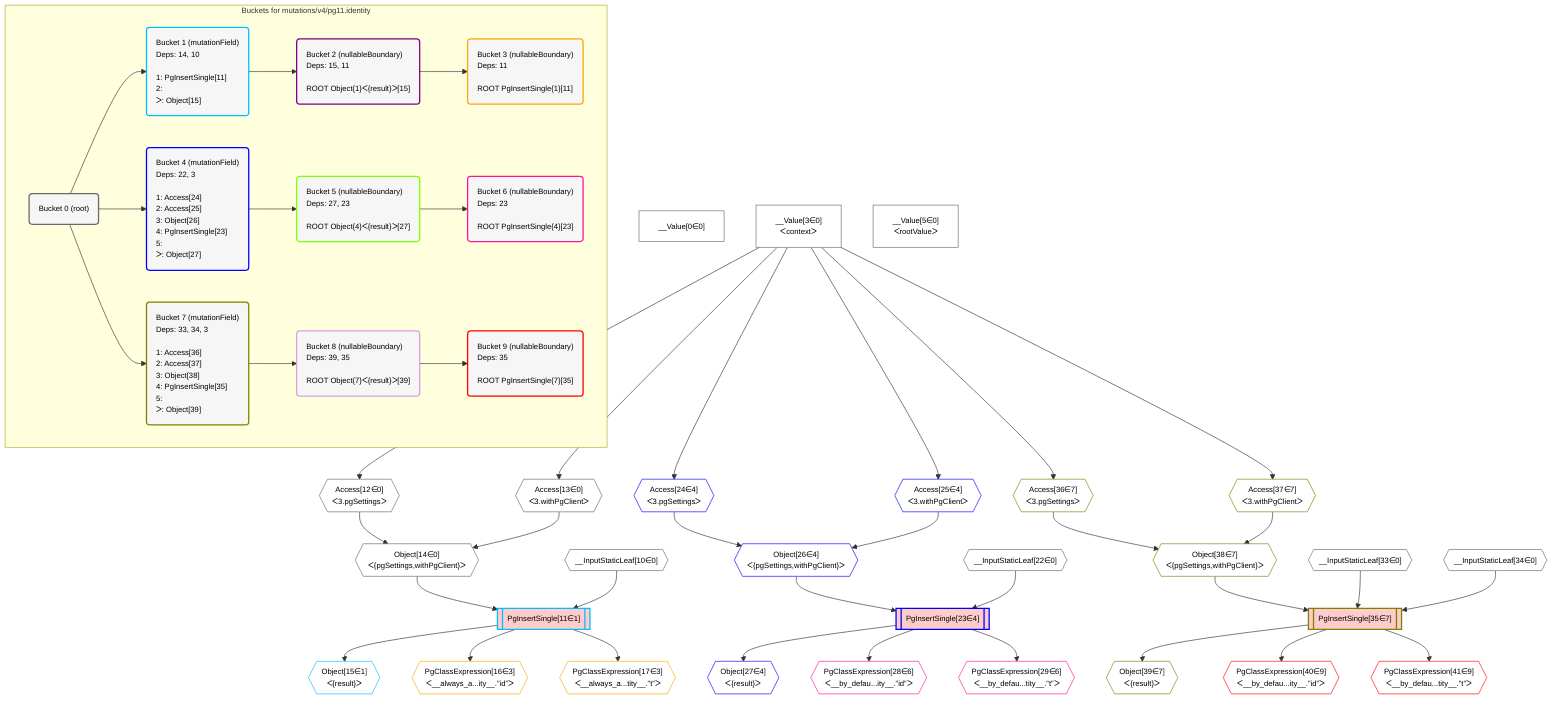 %%{init: {'themeVariables': { 'fontSize': '12px'}}}%%
graph TD
    classDef path fill:#eee,stroke:#000,color:#000
    classDef plan fill:#fff,stroke-width:1px,color:#000
    classDef itemplan fill:#fff,stroke-width:2px,color:#000
    classDef unbatchedplan fill:#dff,stroke-width:1px,color:#000
    classDef sideeffectplan fill:#fcc,stroke-width:2px,color:#000
    classDef bucket fill:#f6f6f6,color:#000,stroke-width:2px,text-align:left


    %% define steps
    __Value0["__Value[0∈0]"]:::plan
    __Value3["__Value[3∈0]<br />ᐸcontextᐳ"]:::plan
    __Value5["__Value[5∈0]<br />ᐸrootValueᐳ"]:::plan
    __InputStaticLeaf10{{"__InputStaticLeaf[10∈0]"}}:::plan
    Access12{{"Access[12∈0]<br />ᐸ3.pgSettingsᐳ"}}:::plan
    Access13{{"Access[13∈0]<br />ᐸ3.withPgClientᐳ"}}:::plan
    Object14{{"Object[14∈0]<br />ᐸ{pgSettings,withPgClient}ᐳ"}}:::plan
    PgInsertSingle11[["PgInsertSingle[11∈1]"]]:::sideeffectplan
    Object15{{"Object[15∈1]<br />ᐸ{result}ᐳ"}}:::plan
    PgClassExpression16{{"PgClassExpression[16∈3]<br />ᐸ__always_a...ity__.”id”ᐳ"}}:::plan
    PgClassExpression17{{"PgClassExpression[17∈3]<br />ᐸ__always_a...tity__.”t”ᐳ"}}:::plan
    __InputStaticLeaf22{{"__InputStaticLeaf[22∈0]"}}:::plan
    Access24{{"Access[24∈4]<br />ᐸ3.pgSettingsᐳ"}}:::plan
    Access25{{"Access[25∈4]<br />ᐸ3.withPgClientᐳ"}}:::plan
    Object26{{"Object[26∈4]<br />ᐸ{pgSettings,withPgClient}ᐳ"}}:::plan
    PgInsertSingle23[["PgInsertSingle[23∈4]"]]:::sideeffectplan
    Object27{{"Object[27∈4]<br />ᐸ{result}ᐳ"}}:::plan
    PgClassExpression28{{"PgClassExpression[28∈6]<br />ᐸ__by_defau...ity__.”id”ᐳ"}}:::plan
    PgClassExpression29{{"PgClassExpression[29∈6]<br />ᐸ__by_defau...tity__.”t”ᐳ"}}:::plan
    __InputStaticLeaf33{{"__InputStaticLeaf[33∈0]"}}:::plan
    __InputStaticLeaf34{{"__InputStaticLeaf[34∈0]"}}:::plan
    Access36{{"Access[36∈7]<br />ᐸ3.pgSettingsᐳ"}}:::plan
    Access37{{"Access[37∈7]<br />ᐸ3.withPgClientᐳ"}}:::plan
    Object38{{"Object[38∈7]<br />ᐸ{pgSettings,withPgClient}ᐳ"}}:::plan
    PgInsertSingle35[["PgInsertSingle[35∈7]"]]:::sideeffectplan
    Object39{{"Object[39∈7]<br />ᐸ{result}ᐳ"}}:::plan
    PgClassExpression40{{"PgClassExpression[40∈9]<br />ᐸ__by_defau...ity__.”id”ᐳ"}}:::plan
    PgClassExpression41{{"PgClassExpression[41∈9]<br />ᐸ__by_defau...tity__.”t”ᐳ"}}:::plan

    %% plan dependencies
    __Value3 --> Access12
    __Value3 --> Access13
    Access12 & Access13 --> Object14
    Object14 & __InputStaticLeaf10 --> PgInsertSingle11
    PgInsertSingle11 --> Object15
    PgInsertSingle11 --> PgClassExpression16
    PgInsertSingle11 --> PgClassExpression17
    __Value3 --> Access24
    __Value3 --> Access25
    Access24 & Access25 --> Object26
    Object26 & __InputStaticLeaf22 --> PgInsertSingle23
    PgInsertSingle23 --> Object27
    PgInsertSingle23 --> PgClassExpression28
    PgInsertSingle23 --> PgClassExpression29
    __Value3 --> Access36
    __Value3 --> Access37
    Access36 & Access37 --> Object38
    Object38 & __InputStaticLeaf33 & __InputStaticLeaf34 --> PgInsertSingle35
    PgInsertSingle35 --> Object39
    PgInsertSingle35 --> PgClassExpression40
    PgInsertSingle35 --> PgClassExpression41

    subgraph "Buckets for mutations/v4/pg11.identity"
    Bucket0("Bucket 0 (root)"):::bucket
    classDef bucket0 stroke:#696969
    class Bucket0,__Value0,__Value3,__Value5,__InputStaticLeaf10,Access12,Access13,Object14,__InputStaticLeaf22,__InputStaticLeaf33,__InputStaticLeaf34 bucket0
    Bucket1("Bucket 1 (mutationField)<br />Deps: 14, 10<br /><br />1: PgInsertSingle[11]<br />2: <br />ᐳ: Object[15]"):::bucket
    classDef bucket1 stroke:#00bfff
    class Bucket1,PgInsertSingle11,Object15 bucket1
    Bucket2("Bucket 2 (nullableBoundary)<br />Deps: 15, 11<br /><br />ROOT Object{1}ᐸ{result}ᐳ[15]"):::bucket
    classDef bucket2 stroke:#7f007f
    class Bucket2 bucket2
    Bucket3("Bucket 3 (nullableBoundary)<br />Deps: 11<br /><br />ROOT PgInsertSingle{1}[11]"):::bucket
    classDef bucket3 stroke:#ffa500
    class Bucket3,PgClassExpression16,PgClassExpression17 bucket3
    Bucket4("Bucket 4 (mutationField)<br />Deps: 22, 3<br /><br />1: Access[24]<br />2: Access[25]<br />3: Object[26]<br />4: PgInsertSingle[23]<br />5: <br />ᐳ: Object[27]"):::bucket
    classDef bucket4 stroke:#0000ff
    class Bucket4,PgInsertSingle23,Access24,Access25,Object26,Object27 bucket4
    Bucket5("Bucket 5 (nullableBoundary)<br />Deps: 27, 23<br /><br />ROOT Object{4}ᐸ{result}ᐳ[27]"):::bucket
    classDef bucket5 stroke:#7fff00
    class Bucket5 bucket5
    Bucket6("Bucket 6 (nullableBoundary)<br />Deps: 23<br /><br />ROOT PgInsertSingle{4}[23]"):::bucket
    classDef bucket6 stroke:#ff1493
    class Bucket6,PgClassExpression28,PgClassExpression29 bucket6
    Bucket7("Bucket 7 (mutationField)<br />Deps: 33, 34, 3<br /><br />1: Access[36]<br />2: Access[37]<br />3: Object[38]<br />4: PgInsertSingle[35]<br />5: <br />ᐳ: Object[39]"):::bucket
    classDef bucket7 stroke:#808000
    class Bucket7,PgInsertSingle35,Access36,Access37,Object38,Object39 bucket7
    Bucket8("Bucket 8 (nullableBoundary)<br />Deps: 39, 35<br /><br />ROOT Object{7}ᐸ{result}ᐳ[39]"):::bucket
    classDef bucket8 stroke:#dda0dd
    class Bucket8 bucket8
    Bucket9("Bucket 9 (nullableBoundary)<br />Deps: 35<br /><br />ROOT PgInsertSingle{7}[35]"):::bucket
    classDef bucket9 stroke:#ff0000
    class Bucket9,PgClassExpression40,PgClassExpression41 bucket9
    Bucket0 --> Bucket1 & Bucket4 & Bucket7
    Bucket1 --> Bucket2
    Bucket2 --> Bucket3
    Bucket4 --> Bucket5
    Bucket5 --> Bucket6
    Bucket7 --> Bucket8
    Bucket8 --> Bucket9
    end